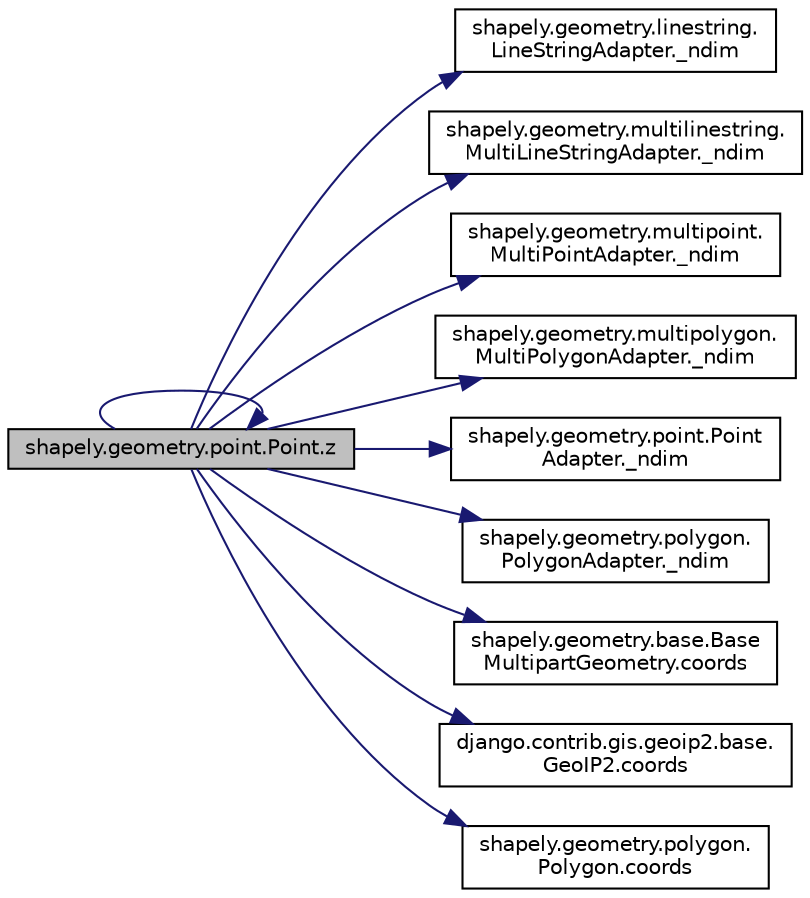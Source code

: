 digraph "shapely.geometry.point.Point.z"
{
 // LATEX_PDF_SIZE
  edge [fontname="Helvetica",fontsize="10",labelfontname="Helvetica",labelfontsize="10"];
  node [fontname="Helvetica",fontsize="10",shape=record];
  rankdir="LR";
  Node1 [label="shapely.geometry.point.Point.z",height=0.2,width=0.4,color="black", fillcolor="grey75", style="filled", fontcolor="black",tooltip=" "];
  Node1 -> Node2 [color="midnightblue",fontsize="10",style="solid",fontname="Helvetica"];
  Node2 [label="shapely.geometry.linestring.\lLineStringAdapter._ndim",height=0.2,width=0.4,color="black", fillcolor="white", style="filled",URL="$db/d23/classshapely_1_1geometry_1_1linestring_1_1_line_string_adapter.html#a68dc4c33f7138993082ed040fd37cc25",tooltip=" "];
  Node1 -> Node3 [color="midnightblue",fontsize="10",style="solid",fontname="Helvetica"];
  Node3 [label="shapely.geometry.multilinestring.\lMultiLineStringAdapter._ndim",height=0.2,width=0.4,color="black", fillcolor="white", style="filled",URL="$df/d94/classshapely_1_1geometry_1_1multilinestring_1_1_multi_line_string_adapter.html#ab71b2091ec128d9cd995cb456b2f6d81",tooltip=" "];
  Node1 -> Node4 [color="midnightblue",fontsize="10",style="solid",fontname="Helvetica"];
  Node4 [label="shapely.geometry.multipoint.\lMultiPointAdapter._ndim",height=0.2,width=0.4,color="black", fillcolor="white", style="filled",URL="$d5/dd1/classshapely_1_1geometry_1_1multipoint_1_1_multi_point_adapter.html#a68922961619efd01f9f7e55961366024",tooltip=" "];
  Node1 -> Node5 [color="midnightblue",fontsize="10",style="solid",fontname="Helvetica"];
  Node5 [label="shapely.geometry.multipolygon.\lMultiPolygonAdapter._ndim",height=0.2,width=0.4,color="black", fillcolor="white", style="filled",URL="$dc/db6/classshapely_1_1geometry_1_1multipolygon_1_1_multi_polygon_adapter.html#a4d8462fa1b98ca995387faf10e3a0d61",tooltip=" "];
  Node1 -> Node6 [color="midnightblue",fontsize="10",style="solid",fontname="Helvetica"];
  Node6 [label="shapely.geometry.point.Point\lAdapter._ndim",height=0.2,width=0.4,color="black", fillcolor="white", style="filled",URL="$d0/dc8/classshapely_1_1geometry_1_1point_1_1_point_adapter.html#a1afce3755efcbddbe76e35de33e71d5d",tooltip=" "];
  Node1 -> Node7 [color="midnightblue",fontsize="10",style="solid",fontname="Helvetica"];
  Node7 [label="shapely.geometry.polygon.\lPolygonAdapter._ndim",height=0.2,width=0.4,color="black", fillcolor="white", style="filled",URL="$de/d9b/classshapely_1_1geometry_1_1polygon_1_1_polygon_adapter.html#aca2593b4b46f9a045f4179e8eb2eaeef",tooltip=" "];
  Node1 -> Node8 [color="midnightblue",fontsize="10",style="solid",fontname="Helvetica"];
  Node8 [label="shapely.geometry.base.Base\lMultipartGeometry.coords",height=0.2,width=0.4,color="black", fillcolor="white", style="filled",URL="$df/d4a/classshapely_1_1geometry_1_1base_1_1_base_multipart_geometry.html#af23aac88edc750c02c60474200ce0f6e",tooltip=" "];
  Node1 -> Node9 [color="midnightblue",fontsize="10",style="solid",fontname="Helvetica"];
  Node9 [label="django.contrib.gis.geoip2.base.\lGeoIP2.coords",height=0.2,width=0.4,color="black", fillcolor="white", style="filled",URL="$de/de3/classdjango_1_1contrib_1_1gis_1_1geoip2_1_1base_1_1_geo_i_p2.html#a6d4c21a8e508c7828d04cb53207fa7c2",tooltip=" "];
  Node1 -> Node10 [color="midnightblue",fontsize="10",style="solid",fontname="Helvetica"];
  Node10 [label="shapely.geometry.polygon.\lPolygon.coords",height=0.2,width=0.4,color="black", fillcolor="white", style="filled",URL="$da/d80/classshapely_1_1geometry_1_1polygon_1_1_polygon.html#ae365b0bbf4f4b40186b0bbcde9158838",tooltip=" "];
  Node1 -> Node1 [color="midnightblue",fontsize="10",style="solid",fontname="Helvetica"];
}
